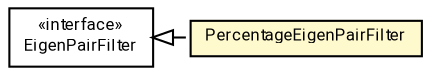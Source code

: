 #!/usr/local/bin/dot
#
# Class diagram 
# Generated by UMLGraph version R5_7_2-60-g0e99a6 (http://www.spinellis.gr/umlgraph/)
#

digraph G {
	graph [fontnames="svg"]
	edge [fontname="Roboto",fontsize=7,labelfontname="Roboto",labelfontsize=7,color="black"];
	node [fontname="Roboto",fontcolor="black",fontsize=8,shape=plaintext,margin=0,width=0,height=0];
	nodesep=0.15;
	ranksep=0.25;
	rankdir=LR;
	// de.lmu.ifi.dbs.elki.math.linearalgebra.pca.filter.EigenPairFilter
	c8157455 [label=<<table title="de.lmu.ifi.dbs.elki.math.linearalgebra.pca.filter.EigenPairFilter" border="0" cellborder="1" cellspacing="0" cellpadding="2" href="EigenPairFilter.html" target="_parent">
		<tr><td><table border="0" cellspacing="0" cellpadding="1">
		<tr><td align="center" balign="center"> &#171;interface&#187; </td></tr>
		<tr><td align="center" balign="center"> <font face="Roboto">EigenPairFilter</font> </td></tr>
		</table></td></tr>
		</table>>, URL="EigenPairFilter.html"];
	// de.lmu.ifi.dbs.elki.math.linearalgebra.pca.filter.PercentageEigenPairFilter
	c8157456 [label=<<table title="de.lmu.ifi.dbs.elki.math.linearalgebra.pca.filter.PercentageEigenPairFilter" border="0" cellborder="1" cellspacing="0" cellpadding="2" bgcolor="lemonChiffon" href="PercentageEigenPairFilter.html" target="_parent">
		<tr><td><table border="0" cellspacing="0" cellpadding="1">
		<tr><td align="center" balign="center"> <font face="Roboto">PercentageEigenPairFilter</font> </td></tr>
		</table></td></tr>
		</table>>, URL="PercentageEigenPairFilter.html"];
	// de.lmu.ifi.dbs.elki.math.linearalgebra.pca.filter.PercentageEigenPairFilter implements de.lmu.ifi.dbs.elki.math.linearalgebra.pca.filter.EigenPairFilter
	c8157455 -> c8157456 [arrowtail=empty,style=dashed,dir=back,weight=9];
}

